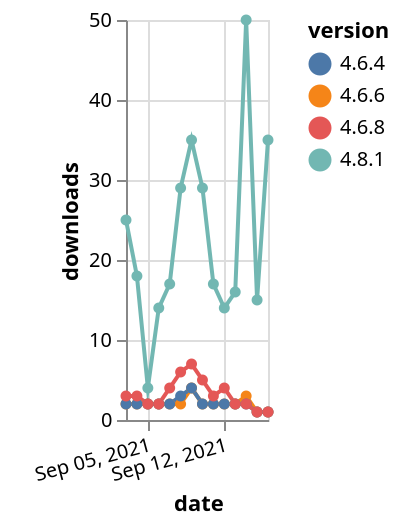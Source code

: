 {"$schema": "https://vega.github.io/schema/vega-lite/v5.json", "description": "A simple bar chart with embedded data.", "data": {"values": [{"date": "2021-09-03", "total": 4585, "delta": 2, "version": "4.6.6"}, {"date": "2021-09-04", "total": 4587, "delta": 2, "version": "4.6.6"}, {"date": "2021-09-05", "total": 4589, "delta": 2, "version": "4.6.6"}, {"date": "2021-09-06", "total": 4591, "delta": 2, "version": "4.6.6"}, {"date": "2021-09-07", "total": 4593, "delta": 2, "version": "4.6.6"}, {"date": "2021-09-08", "total": 4595, "delta": 2, "version": "4.6.6"}, {"date": "2021-09-09", "total": 4599, "delta": 4, "version": "4.6.6"}, {"date": "2021-09-10", "total": 4601, "delta": 2, "version": "4.6.6"}, {"date": "2021-09-11", "total": 4603, "delta": 2, "version": "4.6.6"}, {"date": "2021-09-12", "total": 4605, "delta": 2, "version": "4.6.6"}, {"date": "2021-09-13", "total": 4607, "delta": 2, "version": "4.6.6"}, {"date": "2021-09-14", "total": 4610, "delta": 3, "version": "4.6.6"}, {"date": "2021-09-15", "total": 4611, "delta": 1, "version": "4.6.6"}, {"date": "2021-09-16", "total": 4612, "delta": 1, "version": "4.6.6"}, {"date": "2021-09-03", "total": 22618, "delta": 25, "version": "4.8.1"}, {"date": "2021-09-04", "total": 22636, "delta": 18, "version": "4.8.1"}, {"date": "2021-09-05", "total": 22640, "delta": 4, "version": "4.8.1"}, {"date": "2021-09-06", "total": 22654, "delta": 14, "version": "4.8.1"}, {"date": "2021-09-07", "total": 22671, "delta": 17, "version": "4.8.1"}, {"date": "2021-09-08", "total": 22700, "delta": 29, "version": "4.8.1"}, {"date": "2021-09-09", "total": 22735, "delta": 35, "version": "4.8.1"}, {"date": "2021-09-10", "total": 22764, "delta": 29, "version": "4.8.1"}, {"date": "2021-09-11", "total": 22781, "delta": 17, "version": "4.8.1"}, {"date": "2021-09-12", "total": 22795, "delta": 14, "version": "4.8.1"}, {"date": "2021-09-13", "total": 22811, "delta": 16, "version": "4.8.1"}, {"date": "2021-09-14", "total": 22861, "delta": 50, "version": "4.8.1"}, {"date": "2021-09-15", "total": 22876, "delta": 15, "version": "4.8.1"}, {"date": "2021-09-16", "total": 22911, "delta": 35, "version": "4.8.1"}, {"date": "2021-09-03", "total": 4458, "delta": 2, "version": "4.6.4"}, {"date": "2021-09-04", "total": 4460, "delta": 2, "version": "4.6.4"}, {"date": "2021-09-05", "total": 4462, "delta": 2, "version": "4.6.4"}, {"date": "2021-09-06", "total": 4464, "delta": 2, "version": "4.6.4"}, {"date": "2021-09-07", "total": 4466, "delta": 2, "version": "4.6.4"}, {"date": "2021-09-08", "total": 4469, "delta": 3, "version": "4.6.4"}, {"date": "2021-09-09", "total": 4473, "delta": 4, "version": "4.6.4"}, {"date": "2021-09-10", "total": 4475, "delta": 2, "version": "4.6.4"}, {"date": "2021-09-11", "total": 4477, "delta": 2, "version": "4.6.4"}, {"date": "2021-09-12", "total": 4479, "delta": 2, "version": "4.6.4"}, {"date": "2021-09-13", "total": 4481, "delta": 2, "version": "4.6.4"}, {"date": "2021-09-14", "total": 4483, "delta": 2, "version": "4.6.4"}, {"date": "2021-09-15", "total": 4484, "delta": 1, "version": "4.6.4"}, {"date": "2021-09-16", "total": 4485, "delta": 1, "version": "4.6.4"}, {"date": "2021-09-03", "total": 23036, "delta": 3, "version": "4.6.8"}, {"date": "2021-09-04", "total": 23039, "delta": 3, "version": "4.6.8"}, {"date": "2021-09-05", "total": 23041, "delta": 2, "version": "4.6.8"}, {"date": "2021-09-06", "total": 23043, "delta": 2, "version": "4.6.8"}, {"date": "2021-09-07", "total": 23047, "delta": 4, "version": "4.6.8"}, {"date": "2021-09-08", "total": 23053, "delta": 6, "version": "4.6.8"}, {"date": "2021-09-09", "total": 23060, "delta": 7, "version": "4.6.8"}, {"date": "2021-09-10", "total": 23065, "delta": 5, "version": "4.6.8"}, {"date": "2021-09-11", "total": 23068, "delta": 3, "version": "4.6.8"}, {"date": "2021-09-12", "total": 23072, "delta": 4, "version": "4.6.8"}, {"date": "2021-09-13", "total": 23074, "delta": 2, "version": "4.6.8"}, {"date": "2021-09-14", "total": 23076, "delta": 2, "version": "4.6.8"}, {"date": "2021-09-15", "total": 23077, "delta": 1, "version": "4.6.8"}, {"date": "2021-09-16", "total": 23078, "delta": 1, "version": "4.6.8"}]}, "width": "container", "mark": {"type": "line", "point": {"filled": true}}, "encoding": {"x": {"field": "date", "type": "temporal", "timeUnit": "yearmonthdate", "title": "date", "axis": {"labelAngle": -15}}, "y": {"field": "delta", "type": "quantitative", "title": "downloads"}, "color": {"field": "version", "type": "nominal"}, "tooltip": {"field": "delta"}}}